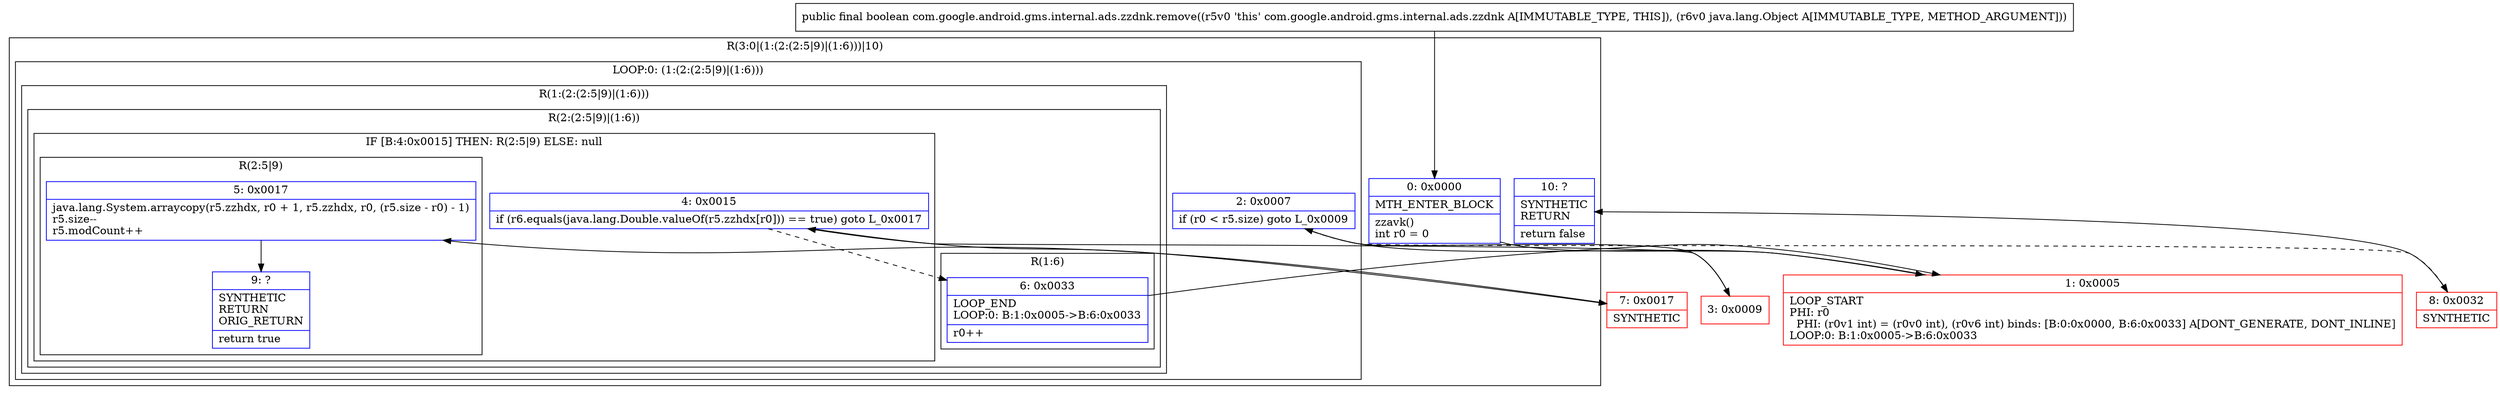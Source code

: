 digraph "CFG forcom.google.android.gms.internal.ads.zzdnk.remove(Ljava\/lang\/Object;)Z" {
subgraph cluster_Region_1402821527 {
label = "R(3:0|(1:(2:(2:5|9)|(1:6)))|10)";
node [shape=record,color=blue];
Node_0 [shape=record,label="{0\:\ 0x0000|MTH_ENTER_BLOCK\l|zzavk()\lint r0 = 0\l}"];
subgraph cluster_LoopRegion_1727706470 {
label = "LOOP:0: (1:(2:(2:5|9)|(1:6)))";
node [shape=record,color=blue];
Node_2 [shape=record,label="{2\:\ 0x0007|if (r0 \< r5.size) goto L_0x0009\l}"];
subgraph cluster_Region_2083196223 {
label = "R(1:(2:(2:5|9)|(1:6)))";
node [shape=record,color=blue];
subgraph cluster_Region_156695796 {
label = "R(2:(2:5|9)|(1:6))";
node [shape=record,color=blue];
subgraph cluster_IfRegion_1998287971 {
label = "IF [B:4:0x0015] THEN: R(2:5|9) ELSE: null";
node [shape=record,color=blue];
Node_4 [shape=record,label="{4\:\ 0x0015|if (r6.equals(java.lang.Double.valueOf(r5.zzhdx[r0])) == true) goto L_0x0017\l}"];
subgraph cluster_Region_1323555060 {
label = "R(2:5|9)";
node [shape=record,color=blue];
Node_5 [shape=record,label="{5\:\ 0x0017|java.lang.System.arraycopy(r5.zzhdx, r0 + 1, r5.zzhdx, r0, (r5.size \- r0) \- 1)\lr5.size\-\-\lr5.modCount++\l}"];
Node_9 [shape=record,label="{9\:\ ?|SYNTHETIC\lRETURN\lORIG_RETURN\l|return true\l}"];
}
}
subgraph cluster_Region_1116748918 {
label = "R(1:6)";
node [shape=record,color=blue];
Node_6 [shape=record,label="{6\:\ 0x0033|LOOP_END\lLOOP:0: B:1:0x0005\-\>B:6:0x0033\l|r0++\l}"];
}
}
}
}
Node_10 [shape=record,label="{10\:\ ?|SYNTHETIC\lRETURN\l|return false\l}"];
}
Node_1 [shape=record,color=red,label="{1\:\ 0x0005|LOOP_START\lPHI: r0 \l  PHI: (r0v1 int) = (r0v0 int), (r0v6 int) binds: [B:0:0x0000, B:6:0x0033] A[DONT_GENERATE, DONT_INLINE]\lLOOP:0: B:1:0x0005\-\>B:6:0x0033\l}"];
Node_3 [shape=record,color=red,label="{3\:\ 0x0009}"];
Node_7 [shape=record,color=red,label="{7\:\ 0x0017|SYNTHETIC\l}"];
Node_8 [shape=record,color=red,label="{8\:\ 0x0032|SYNTHETIC\l}"];
MethodNode[shape=record,label="{public final boolean com.google.android.gms.internal.ads.zzdnk.remove((r5v0 'this' com.google.android.gms.internal.ads.zzdnk A[IMMUTABLE_TYPE, THIS]), (r6v0 java.lang.Object A[IMMUTABLE_TYPE, METHOD_ARGUMENT])) }"];
MethodNode -> Node_0;
Node_0 -> Node_1;
Node_2 -> Node_3;
Node_2 -> Node_8[style=dashed];
Node_4 -> Node_6[style=dashed];
Node_4 -> Node_7;
Node_5 -> Node_9;
Node_6 -> Node_1;
Node_1 -> Node_2;
Node_3 -> Node_4;
Node_7 -> Node_5;
Node_8 -> Node_10;
}

